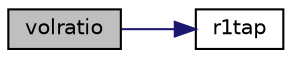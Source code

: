 digraph "volratio"
{
  edge [fontname="Helvetica",fontsize="10",labelfontname="Helvetica",labelfontsize="10"];
  node [fontname="Helvetica",fontsize="10",shape=record];
  rankdir="LR";
  Node1 [label="volratio",height=0.2,width=0.4,color="black", fillcolor="grey75", style="filled", fontcolor="black"];
  Node1 -> Node2 [color="midnightblue",fontsize="10",style="solid",fontname="Helvetica"];
  Node2 [label="r1tap",height=0.2,width=0.4,color="black", fillcolor="white", style="filled",URL="$r1tap_8f.html#a511ccea68a8ac4bfec492f2617348c32"];
}
